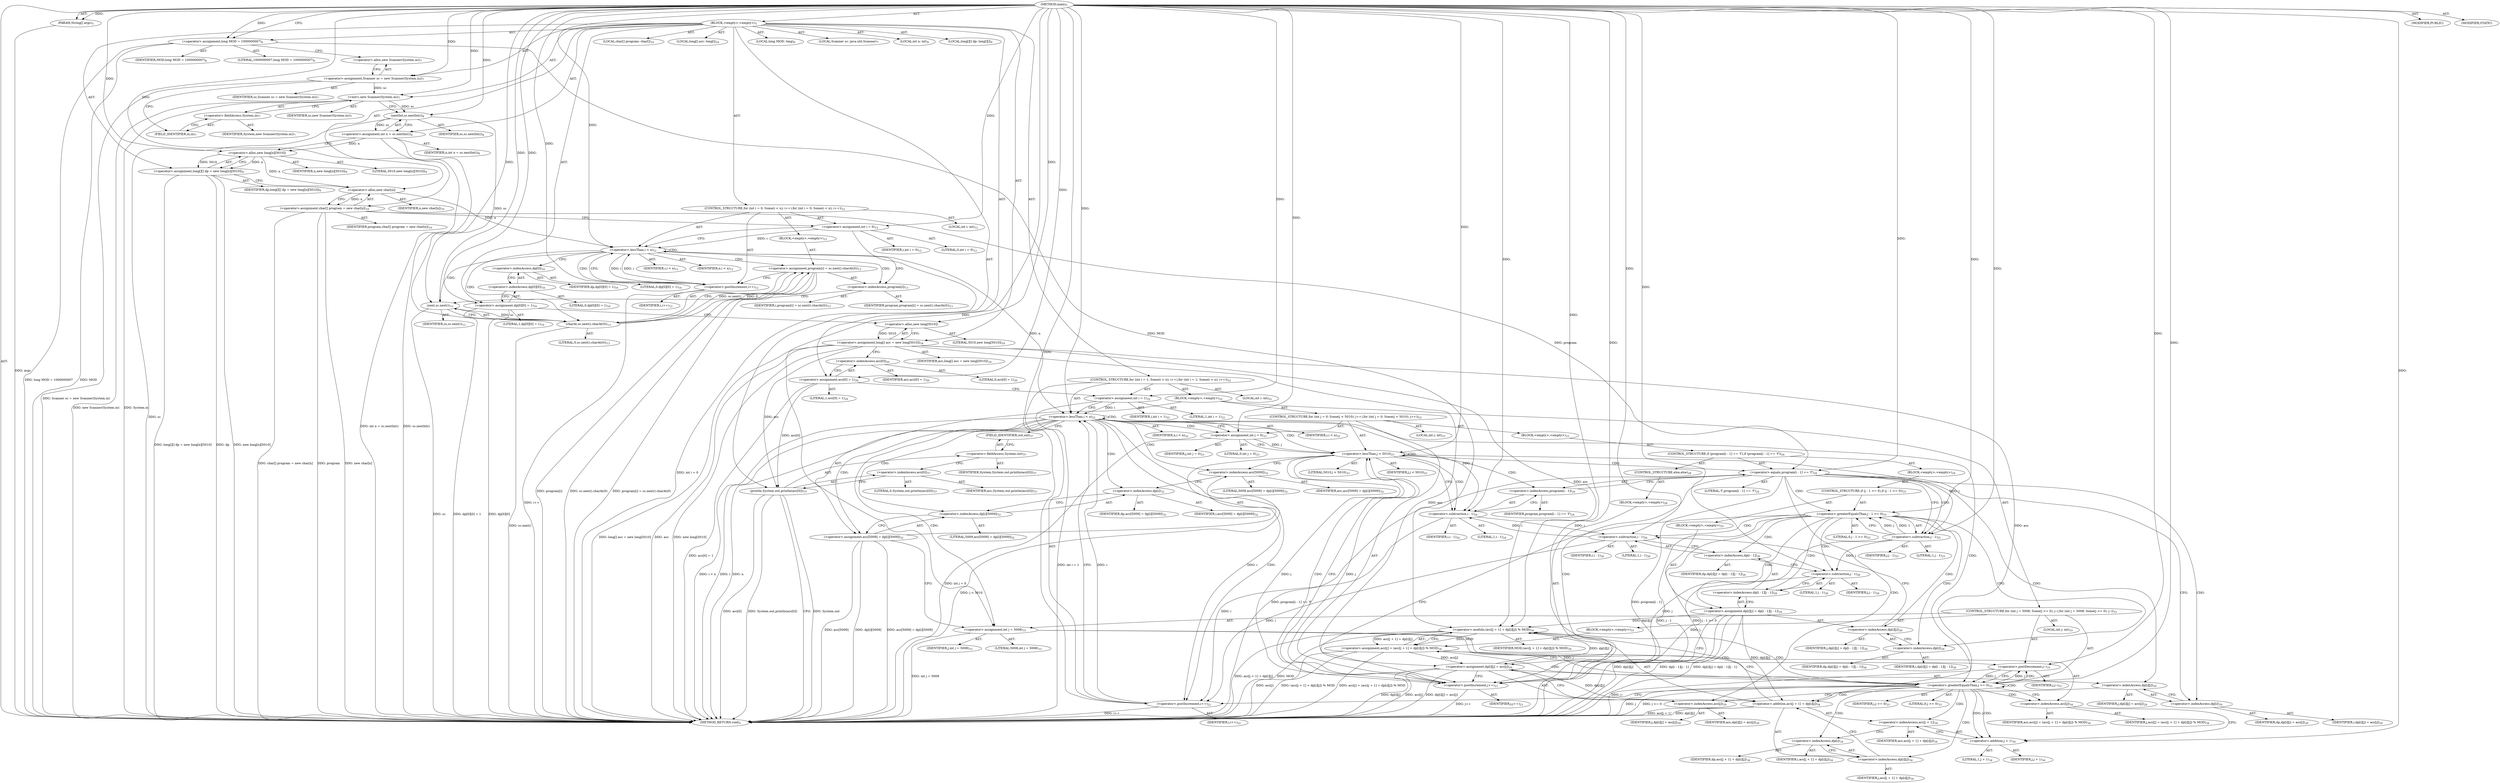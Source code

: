 digraph "main" {  
"19" [label = <(METHOD,main)<SUB>5</SUB>> ]
"20" [label = <(PARAM,String[] args)<SUB>5</SUB>> ]
"21" [label = <(BLOCK,&lt;empty&gt;,&lt;empty&gt;)<SUB>5</SUB>> ]
"22" [label = <(LOCAL,long MOD: long)<SUB>6</SUB>> ]
"23" [label = <(&lt;operator&gt;.assignment,long MOD = 1000000007)<SUB>6</SUB>> ]
"24" [label = <(IDENTIFIER,MOD,long MOD = 1000000007)<SUB>6</SUB>> ]
"25" [label = <(LITERAL,1000000007,long MOD = 1000000007)<SUB>6</SUB>> ]
"4" [label = <(LOCAL,Scanner sc: java.util.Scanner)<SUB>7</SUB>> ]
"26" [label = <(&lt;operator&gt;.assignment,Scanner sc = new Scanner(System.in))<SUB>7</SUB>> ]
"27" [label = <(IDENTIFIER,sc,Scanner sc = new Scanner(System.in))<SUB>7</SUB>> ]
"28" [label = <(&lt;operator&gt;.alloc,new Scanner(System.in))<SUB>7</SUB>> ]
"29" [label = <(&lt;init&gt;,new Scanner(System.in))<SUB>7</SUB>> ]
"3" [label = <(IDENTIFIER,sc,new Scanner(System.in))<SUB>7</SUB>> ]
"30" [label = <(&lt;operator&gt;.fieldAccess,System.in)<SUB>7</SUB>> ]
"31" [label = <(IDENTIFIER,System,new Scanner(System.in))<SUB>7</SUB>> ]
"32" [label = <(FIELD_IDENTIFIER,in,in)<SUB>7</SUB>> ]
"33" [label = <(LOCAL,int n: int)<SUB>8</SUB>> ]
"34" [label = <(&lt;operator&gt;.assignment,int n = sc.nextInt())<SUB>8</SUB>> ]
"35" [label = <(IDENTIFIER,n,int n = sc.nextInt())<SUB>8</SUB>> ]
"36" [label = <(nextInt,sc.nextInt())<SUB>8</SUB>> ]
"37" [label = <(IDENTIFIER,sc,sc.nextInt())<SUB>8</SUB>> ]
"38" [label = <(LOCAL,long[][] dp: long[][])<SUB>9</SUB>> ]
"39" [label = <(&lt;operator&gt;.assignment,long[][] dp = new long[n][5010])<SUB>9</SUB>> ]
"40" [label = <(IDENTIFIER,dp,long[][] dp = new long[n][5010])<SUB>9</SUB>> ]
"41" [label = <(&lt;operator&gt;.alloc,new long[n][5010])> ]
"42" [label = <(IDENTIFIER,n,new long[n][5010])<SUB>9</SUB>> ]
"43" [label = <(LITERAL,5010,new long[n][5010])<SUB>9</SUB>> ]
"44" [label = <(LOCAL,char[] program: char[])<SUB>10</SUB>> ]
"45" [label = <(&lt;operator&gt;.assignment,char[] program = new char[n])<SUB>10</SUB>> ]
"46" [label = <(IDENTIFIER,program,char[] program = new char[n])<SUB>10</SUB>> ]
"47" [label = <(&lt;operator&gt;.alloc,new char[n])> ]
"48" [label = <(IDENTIFIER,n,new char[n])<SUB>10</SUB>> ]
"49" [label = <(CONTROL_STRUCTURE,for (int i = 0; Some(i &lt; n); i++),for (int i = 0; Some(i &lt; n); i++))<SUB>12</SUB>> ]
"50" [label = <(LOCAL,int i: int)<SUB>12</SUB>> ]
"51" [label = <(&lt;operator&gt;.assignment,int i = 0)<SUB>12</SUB>> ]
"52" [label = <(IDENTIFIER,i,int i = 0)<SUB>12</SUB>> ]
"53" [label = <(LITERAL,0,int i = 0)<SUB>12</SUB>> ]
"54" [label = <(&lt;operator&gt;.lessThan,i &lt; n)<SUB>12</SUB>> ]
"55" [label = <(IDENTIFIER,i,i &lt; n)<SUB>12</SUB>> ]
"56" [label = <(IDENTIFIER,n,i &lt; n)<SUB>12</SUB>> ]
"57" [label = <(&lt;operator&gt;.postIncrement,i++)<SUB>12</SUB>> ]
"58" [label = <(IDENTIFIER,i,i++)<SUB>12</SUB>> ]
"59" [label = <(BLOCK,&lt;empty&gt;,&lt;empty&gt;)<SUB>12</SUB>> ]
"60" [label = <(&lt;operator&gt;.assignment,program[i] = sc.next().charAt(0))<SUB>13</SUB>> ]
"61" [label = <(&lt;operator&gt;.indexAccess,program[i])<SUB>13</SUB>> ]
"62" [label = <(IDENTIFIER,program,program[i] = sc.next().charAt(0))<SUB>13</SUB>> ]
"63" [label = <(IDENTIFIER,i,program[i] = sc.next().charAt(0))<SUB>13</SUB>> ]
"64" [label = <(charAt,sc.next().charAt(0))<SUB>13</SUB>> ]
"65" [label = <(next,sc.next())<SUB>13</SUB>> ]
"66" [label = <(IDENTIFIER,sc,sc.next())<SUB>13</SUB>> ]
"67" [label = <(LITERAL,0,sc.next().charAt(0))<SUB>13</SUB>> ]
"68" [label = <(&lt;operator&gt;.assignment,dp[0][0] = 1)<SUB>16</SUB>> ]
"69" [label = <(&lt;operator&gt;.indexAccess,dp[0][0])<SUB>16</SUB>> ]
"70" [label = <(&lt;operator&gt;.indexAccess,dp[0])<SUB>16</SUB>> ]
"71" [label = <(IDENTIFIER,dp,dp[0][0] = 1)<SUB>16</SUB>> ]
"72" [label = <(LITERAL,0,dp[0][0] = 1)<SUB>16</SUB>> ]
"73" [label = <(LITERAL,0,dp[0][0] = 1)<SUB>16</SUB>> ]
"74" [label = <(LITERAL,1,dp[0][0] = 1)<SUB>16</SUB>> ]
"75" [label = <(LOCAL,long[] acc: long[])<SUB>18</SUB>> ]
"76" [label = <(&lt;operator&gt;.assignment,long[] acc = new long[5010])<SUB>18</SUB>> ]
"77" [label = <(IDENTIFIER,acc,long[] acc = new long[5010])<SUB>18</SUB>> ]
"78" [label = <(&lt;operator&gt;.alloc,new long[5010])> ]
"79" [label = <(LITERAL,5010,new long[5010])<SUB>18</SUB>> ]
"80" [label = <(&lt;operator&gt;.assignment,acc[0] = 1)<SUB>20</SUB>> ]
"81" [label = <(&lt;operator&gt;.indexAccess,acc[0])<SUB>20</SUB>> ]
"82" [label = <(IDENTIFIER,acc,acc[0] = 1)<SUB>20</SUB>> ]
"83" [label = <(LITERAL,0,acc[0] = 1)<SUB>20</SUB>> ]
"84" [label = <(LITERAL,1,acc[0] = 1)<SUB>20</SUB>> ]
"85" [label = <(CONTROL_STRUCTURE,for (int i = 1; Some(i &lt; n); i++),for (int i = 1; Some(i &lt; n); i++))<SUB>22</SUB>> ]
"86" [label = <(LOCAL,int i: int)<SUB>22</SUB>> ]
"87" [label = <(&lt;operator&gt;.assignment,int i = 1)<SUB>22</SUB>> ]
"88" [label = <(IDENTIFIER,i,int i = 1)<SUB>22</SUB>> ]
"89" [label = <(LITERAL,1,int i = 1)<SUB>22</SUB>> ]
"90" [label = <(&lt;operator&gt;.lessThan,i &lt; n)<SUB>22</SUB>> ]
"91" [label = <(IDENTIFIER,i,i &lt; n)<SUB>22</SUB>> ]
"92" [label = <(IDENTIFIER,n,i &lt; n)<SUB>22</SUB>> ]
"93" [label = <(&lt;operator&gt;.postIncrement,i++)<SUB>22</SUB>> ]
"94" [label = <(IDENTIFIER,i,i++)<SUB>22</SUB>> ]
"95" [label = <(BLOCK,&lt;empty&gt;,&lt;empty&gt;)<SUB>22</SUB>> ]
"96" [label = <(CONTROL_STRUCTURE,for (int j = 0; Some(j &lt; 5010); j++),for (int j = 0; Some(j &lt; 5010); j++))<SUB>23</SUB>> ]
"97" [label = <(LOCAL,int j: int)<SUB>23</SUB>> ]
"98" [label = <(&lt;operator&gt;.assignment,int j = 0)<SUB>23</SUB>> ]
"99" [label = <(IDENTIFIER,j,int j = 0)<SUB>23</SUB>> ]
"100" [label = <(LITERAL,0,int j = 0)<SUB>23</SUB>> ]
"101" [label = <(&lt;operator&gt;.lessThan,j &lt; 5010)<SUB>23</SUB>> ]
"102" [label = <(IDENTIFIER,j,j &lt; 5010)<SUB>23</SUB>> ]
"103" [label = <(LITERAL,5010,j &lt; 5010)<SUB>23</SUB>> ]
"104" [label = <(&lt;operator&gt;.postIncrement,j++)<SUB>23</SUB>> ]
"105" [label = <(IDENTIFIER,j,j++)<SUB>23</SUB>> ]
"106" [label = <(BLOCK,&lt;empty&gt;,&lt;empty&gt;)<SUB>23</SUB>> ]
"107" [label = <(CONTROL_STRUCTURE,if (program[i - 1] == 'f'),if (program[i - 1] == 'f'))<SUB>24</SUB>> ]
"108" [label = <(&lt;operator&gt;.equals,program[i - 1] == 'f')<SUB>24</SUB>> ]
"109" [label = <(&lt;operator&gt;.indexAccess,program[i - 1])<SUB>24</SUB>> ]
"110" [label = <(IDENTIFIER,program,program[i - 1] == 'f')<SUB>24</SUB>> ]
"111" [label = <(&lt;operator&gt;.subtraction,i - 1)<SUB>24</SUB>> ]
"112" [label = <(IDENTIFIER,i,i - 1)<SUB>24</SUB>> ]
"113" [label = <(LITERAL,1,i - 1)<SUB>24</SUB>> ]
"114" [label = <(LITERAL,'f',program[i - 1] == 'f')<SUB>24</SUB>> ]
"115" [label = <(BLOCK,&lt;empty&gt;,&lt;empty&gt;)<SUB>24</SUB>> ]
"116" [label = <(CONTROL_STRUCTURE,if (j - 1 &gt;= 0),if (j - 1 &gt;= 0))<SUB>25</SUB>> ]
"117" [label = <(&lt;operator&gt;.greaterEqualsThan,j - 1 &gt;= 0)<SUB>25</SUB>> ]
"118" [label = <(&lt;operator&gt;.subtraction,j - 1)<SUB>25</SUB>> ]
"119" [label = <(IDENTIFIER,j,j - 1)<SUB>25</SUB>> ]
"120" [label = <(LITERAL,1,j - 1)<SUB>25</SUB>> ]
"121" [label = <(LITERAL,0,j - 1 &gt;= 0)<SUB>25</SUB>> ]
"122" [label = <(BLOCK,&lt;empty&gt;,&lt;empty&gt;)<SUB>25</SUB>> ]
"123" [label = <(&lt;operator&gt;.assignment,dp[i][j] = dp[i - 1][j - 1])<SUB>26</SUB>> ]
"124" [label = <(&lt;operator&gt;.indexAccess,dp[i][j])<SUB>26</SUB>> ]
"125" [label = <(&lt;operator&gt;.indexAccess,dp[i])<SUB>26</SUB>> ]
"126" [label = <(IDENTIFIER,dp,dp[i][j] = dp[i - 1][j - 1])<SUB>26</SUB>> ]
"127" [label = <(IDENTIFIER,i,dp[i][j] = dp[i - 1][j - 1])<SUB>26</SUB>> ]
"128" [label = <(IDENTIFIER,j,dp[i][j] = dp[i - 1][j - 1])<SUB>26</SUB>> ]
"129" [label = <(&lt;operator&gt;.indexAccess,dp[i - 1][j - 1])<SUB>26</SUB>> ]
"130" [label = <(&lt;operator&gt;.indexAccess,dp[i - 1])<SUB>26</SUB>> ]
"131" [label = <(IDENTIFIER,dp,dp[i][j] = dp[i - 1][j - 1])<SUB>26</SUB>> ]
"132" [label = <(&lt;operator&gt;.subtraction,i - 1)<SUB>26</SUB>> ]
"133" [label = <(IDENTIFIER,i,i - 1)<SUB>26</SUB>> ]
"134" [label = <(LITERAL,1,i - 1)<SUB>26</SUB>> ]
"135" [label = <(&lt;operator&gt;.subtraction,j - 1)<SUB>26</SUB>> ]
"136" [label = <(IDENTIFIER,j,j - 1)<SUB>26</SUB>> ]
"137" [label = <(LITERAL,1,j - 1)<SUB>26</SUB>> ]
"138" [label = <(CONTROL_STRUCTURE,else,else)<SUB>28</SUB>> ]
"139" [label = <(BLOCK,&lt;empty&gt;,&lt;empty&gt;)<SUB>28</SUB>> ]
"140" [label = <(&lt;operator&gt;.assignment,dp[i][j] = acc[j])<SUB>29</SUB>> ]
"141" [label = <(&lt;operator&gt;.indexAccess,dp[i][j])<SUB>29</SUB>> ]
"142" [label = <(&lt;operator&gt;.indexAccess,dp[i])<SUB>29</SUB>> ]
"143" [label = <(IDENTIFIER,dp,dp[i][j] = acc[j])<SUB>29</SUB>> ]
"144" [label = <(IDENTIFIER,i,dp[i][j] = acc[j])<SUB>29</SUB>> ]
"145" [label = <(IDENTIFIER,j,dp[i][j] = acc[j])<SUB>29</SUB>> ]
"146" [label = <(&lt;operator&gt;.indexAccess,acc[j])<SUB>29</SUB>> ]
"147" [label = <(IDENTIFIER,acc,dp[i][j] = acc[j])<SUB>29</SUB>> ]
"148" [label = <(IDENTIFIER,j,dp[i][j] = acc[j])<SUB>29</SUB>> ]
"149" [label = <(&lt;operator&gt;.assignment,acc[5009] = dp[i][5009])<SUB>32</SUB>> ]
"150" [label = <(&lt;operator&gt;.indexAccess,acc[5009])<SUB>32</SUB>> ]
"151" [label = <(IDENTIFIER,acc,acc[5009] = dp[i][5009])<SUB>32</SUB>> ]
"152" [label = <(LITERAL,5009,acc[5009] = dp[i][5009])<SUB>32</SUB>> ]
"153" [label = <(&lt;operator&gt;.indexAccess,dp[i][5009])<SUB>32</SUB>> ]
"154" [label = <(&lt;operator&gt;.indexAccess,dp[i])<SUB>32</SUB>> ]
"155" [label = <(IDENTIFIER,dp,acc[5009] = dp[i][5009])<SUB>32</SUB>> ]
"156" [label = <(IDENTIFIER,i,acc[5009] = dp[i][5009])<SUB>32</SUB>> ]
"157" [label = <(LITERAL,5009,acc[5009] = dp[i][5009])<SUB>32</SUB>> ]
"158" [label = <(CONTROL_STRUCTURE,for (int j = 5008; Some(j &gt;= 0); j--),for (int j = 5008; Some(j &gt;= 0); j--))<SUB>33</SUB>> ]
"159" [label = <(LOCAL,int j: int)<SUB>33</SUB>> ]
"160" [label = <(&lt;operator&gt;.assignment,int j = 5008)<SUB>33</SUB>> ]
"161" [label = <(IDENTIFIER,j,int j = 5008)<SUB>33</SUB>> ]
"162" [label = <(LITERAL,5008,int j = 5008)<SUB>33</SUB>> ]
"163" [label = <(&lt;operator&gt;.greaterEqualsThan,j &gt;= 0)<SUB>33</SUB>> ]
"164" [label = <(IDENTIFIER,j,j &gt;= 0)<SUB>33</SUB>> ]
"165" [label = <(LITERAL,0,j &gt;= 0)<SUB>33</SUB>> ]
"166" [label = <(&lt;operator&gt;.postDecrement,j--)<SUB>33</SUB>> ]
"167" [label = <(IDENTIFIER,j,j--)<SUB>33</SUB>> ]
"168" [label = <(BLOCK,&lt;empty&gt;,&lt;empty&gt;)<SUB>33</SUB>> ]
"169" [label = <(&lt;operator&gt;.assignment,acc[j] = (acc[j + 1] + dp[i][j]) % MOD)<SUB>34</SUB>> ]
"170" [label = <(&lt;operator&gt;.indexAccess,acc[j])<SUB>34</SUB>> ]
"171" [label = <(IDENTIFIER,acc,acc[j] = (acc[j + 1] + dp[i][j]) % MOD)<SUB>34</SUB>> ]
"172" [label = <(IDENTIFIER,j,acc[j] = (acc[j + 1] + dp[i][j]) % MOD)<SUB>34</SUB>> ]
"173" [label = <(&lt;operator&gt;.modulo,(acc[j + 1] + dp[i][j]) % MOD)<SUB>34</SUB>> ]
"174" [label = <(&lt;operator&gt;.addition,acc[j + 1] + dp[i][j])<SUB>34</SUB>> ]
"175" [label = <(&lt;operator&gt;.indexAccess,acc[j + 1])<SUB>34</SUB>> ]
"176" [label = <(IDENTIFIER,acc,acc[j + 1] + dp[i][j])<SUB>34</SUB>> ]
"177" [label = <(&lt;operator&gt;.addition,j + 1)<SUB>34</SUB>> ]
"178" [label = <(IDENTIFIER,j,j + 1)<SUB>34</SUB>> ]
"179" [label = <(LITERAL,1,j + 1)<SUB>34</SUB>> ]
"180" [label = <(&lt;operator&gt;.indexAccess,dp[i][j])<SUB>34</SUB>> ]
"181" [label = <(&lt;operator&gt;.indexAccess,dp[i])<SUB>34</SUB>> ]
"182" [label = <(IDENTIFIER,dp,acc[j + 1] + dp[i][j])<SUB>34</SUB>> ]
"183" [label = <(IDENTIFIER,i,acc[j + 1] + dp[i][j])<SUB>34</SUB>> ]
"184" [label = <(IDENTIFIER,j,acc[j + 1] + dp[i][j])<SUB>34</SUB>> ]
"185" [label = <(IDENTIFIER,MOD,(acc[j + 1] + dp[i][j]) % MOD)<SUB>34</SUB>> ]
"186" [label = <(println,System.out.println(acc[0]))<SUB>37</SUB>> ]
"187" [label = <(&lt;operator&gt;.fieldAccess,System.out)<SUB>37</SUB>> ]
"188" [label = <(IDENTIFIER,System,System.out.println(acc[0]))<SUB>37</SUB>> ]
"189" [label = <(FIELD_IDENTIFIER,out,out)<SUB>37</SUB>> ]
"190" [label = <(&lt;operator&gt;.indexAccess,acc[0])<SUB>37</SUB>> ]
"191" [label = <(IDENTIFIER,acc,System.out.println(acc[0]))<SUB>37</SUB>> ]
"192" [label = <(LITERAL,0,System.out.println(acc[0]))<SUB>37</SUB>> ]
"193" [label = <(MODIFIER,PUBLIC)> ]
"194" [label = <(MODIFIER,STATIC)> ]
"195" [label = <(METHOD_RETURN,void)<SUB>5</SUB>> ]
  "19" -> "20"  [ label = "AST: "] 
  "19" -> "21"  [ label = "AST: "] 
  "19" -> "193"  [ label = "AST: "] 
  "19" -> "194"  [ label = "AST: "] 
  "19" -> "195"  [ label = "AST: "] 
  "21" -> "22"  [ label = "AST: "] 
  "21" -> "23"  [ label = "AST: "] 
  "21" -> "4"  [ label = "AST: "] 
  "21" -> "26"  [ label = "AST: "] 
  "21" -> "29"  [ label = "AST: "] 
  "21" -> "33"  [ label = "AST: "] 
  "21" -> "34"  [ label = "AST: "] 
  "21" -> "38"  [ label = "AST: "] 
  "21" -> "39"  [ label = "AST: "] 
  "21" -> "44"  [ label = "AST: "] 
  "21" -> "45"  [ label = "AST: "] 
  "21" -> "49"  [ label = "AST: "] 
  "21" -> "68"  [ label = "AST: "] 
  "21" -> "75"  [ label = "AST: "] 
  "21" -> "76"  [ label = "AST: "] 
  "21" -> "80"  [ label = "AST: "] 
  "21" -> "85"  [ label = "AST: "] 
  "21" -> "186"  [ label = "AST: "] 
  "23" -> "24"  [ label = "AST: "] 
  "23" -> "25"  [ label = "AST: "] 
  "26" -> "27"  [ label = "AST: "] 
  "26" -> "28"  [ label = "AST: "] 
  "29" -> "3"  [ label = "AST: "] 
  "29" -> "30"  [ label = "AST: "] 
  "30" -> "31"  [ label = "AST: "] 
  "30" -> "32"  [ label = "AST: "] 
  "34" -> "35"  [ label = "AST: "] 
  "34" -> "36"  [ label = "AST: "] 
  "36" -> "37"  [ label = "AST: "] 
  "39" -> "40"  [ label = "AST: "] 
  "39" -> "41"  [ label = "AST: "] 
  "41" -> "42"  [ label = "AST: "] 
  "41" -> "43"  [ label = "AST: "] 
  "45" -> "46"  [ label = "AST: "] 
  "45" -> "47"  [ label = "AST: "] 
  "47" -> "48"  [ label = "AST: "] 
  "49" -> "50"  [ label = "AST: "] 
  "49" -> "51"  [ label = "AST: "] 
  "49" -> "54"  [ label = "AST: "] 
  "49" -> "57"  [ label = "AST: "] 
  "49" -> "59"  [ label = "AST: "] 
  "51" -> "52"  [ label = "AST: "] 
  "51" -> "53"  [ label = "AST: "] 
  "54" -> "55"  [ label = "AST: "] 
  "54" -> "56"  [ label = "AST: "] 
  "57" -> "58"  [ label = "AST: "] 
  "59" -> "60"  [ label = "AST: "] 
  "60" -> "61"  [ label = "AST: "] 
  "60" -> "64"  [ label = "AST: "] 
  "61" -> "62"  [ label = "AST: "] 
  "61" -> "63"  [ label = "AST: "] 
  "64" -> "65"  [ label = "AST: "] 
  "64" -> "67"  [ label = "AST: "] 
  "65" -> "66"  [ label = "AST: "] 
  "68" -> "69"  [ label = "AST: "] 
  "68" -> "74"  [ label = "AST: "] 
  "69" -> "70"  [ label = "AST: "] 
  "69" -> "73"  [ label = "AST: "] 
  "70" -> "71"  [ label = "AST: "] 
  "70" -> "72"  [ label = "AST: "] 
  "76" -> "77"  [ label = "AST: "] 
  "76" -> "78"  [ label = "AST: "] 
  "78" -> "79"  [ label = "AST: "] 
  "80" -> "81"  [ label = "AST: "] 
  "80" -> "84"  [ label = "AST: "] 
  "81" -> "82"  [ label = "AST: "] 
  "81" -> "83"  [ label = "AST: "] 
  "85" -> "86"  [ label = "AST: "] 
  "85" -> "87"  [ label = "AST: "] 
  "85" -> "90"  [ label = "AST: "] 
  "85" -> "93"  [ label = "AST: "] 
  "85" -> "95"  [ label = "AST: "] 
  "87" -> "88"  [ label = "AST: "] 
  "87" -> "89"  [ label = "AST: "] 
  "90" -> "91"  [ label = "AST: "] 
  "90" -> "92"  [ label = "AST: "] 
  "93" -> "94"  [ label = "AST: "] 
  "95" -> "96"  [ label = "AST: "] 
  "95" -> "149"  [ label = "AST: "] 
  "95" -> "158"  [ label = "AST: "] 
  "96" -> "97"  [ label = "AST: "] 
  "96" -> "98"  [ label = "AST: "] 
  "96" -> "101"  [ label = "AST: "] 
  "96" -> "104"  [ label = "AST: "] 
  "96" -> "106"  [ label = "AST: "] 
  "98" -> "99"  [ label = "AST: "] 
  "98" -> "100"  [ label = "AST: "] 
  "101" -> "102"  [ label = "AST: "] 
  "101" -> "103"  [ label = "AST: "] 
  "104" -> "105"  [ label = "AST: "] 
  "106" -> "107"  [ label = "AST: "] 
  "107" -> "108"  [ label = "AST: "] 
  "107" -> "115"  [ label = "AST: "] 
  "107" -> "138"  [ label = "AST: "] 
  "108" -> "109"  [ label = "AST: "] 
  "108" -> "114"  [ label = "AST: "] 
  "109" -> "110"  [ label = "AST: "] 
  "109" -> "111"  [ label = "AST: "] 
  "111" -> "112"  [ label = "AST: "] 
  "111" -> "113"  [ label = "AST: "] 
  "115" -> "116"  [ label = "AST: "] 
  "116" -> "117"  [ label = "AST: "] 
  "116" -> "122"  [ label = "AST: "] 
  "117" -> "118"  [ label = "AST: "] 
  "117" -> "121"  [ label = "AST: "] 
  "118" -> "119"  [ label = "AST: "] 
  "118" -> "120"  [ label = "AST: "] 
  "122" -> "123"  [ label = "AST: "] 
  "123" -> "124"  [ label = "AST: "] 
  "123" -> "129"  [ label = "AST: "] 
  "124" -> "125"  [ label = "AST: "] 
  "124" -> "128"  [ label = "AST: "] 
  "125" -> "126"  [ label = "AST: "] 
  "125" -> "127"  [ label = "AST: "] 
  "129" -> "130"  [ label = "AST: "] 
  "129" -> "135"  [ label = "AST: "] 
  "130" -> "131"  [ label = "AST: "] 
  "130" -> "132"  [ label = "AST: "] 
  "132" -> "133"  [ label = "AST: "] 
  "132" -> "134"  [ label = "AST: "] 
  "135" -> "136"  [ label = "AST: "] 
  "135" -> "137"  [ label = "AST: "] 
  "138" -> "139"  [ label = "AST: "] 
  "139" -> "140"  [ label = "AST: "] 
  "140" -> "141"  [ label = "AST: "] 
  "140" -> "146"  [ label = "AST: "] 
  "141" -> "142"  [ label = "AST: "] 
  "141" -> "145"  [ label = "AST: "] 
  "142" -> "143"  [ label = "AST: "] 
  "142" -> "144"  [ label = "AST: "] 
  "146" -> "147"  [ label = "AST: "] 
  "146" -> "148"  [ label = "AST: "] 
  "149" -> "150"  [ label = "AST: "] 
  "149" -> "153"  [ label = "AST: "] 
  "150" -> "151"  [ label = "AST: "] 
  "150" -> "152"  [ label = "AST: "] 
  "153" -> "154"  [ label = "AST: "] 
  "153" -> "157"  [ label = "AST: "] 
  "154" -> "155"  [ label = "AST: "] 
  "154" -> "156"  [ label = "AST: "] 
  "158" -> "159"  [ label = "AST: "] 
  "158" -> "160"  [ label = "AST: "] 
  "158" -> "163"  [ label = "AST: "] 
  "158" -> "166"  [ label = "AST: "] 
  "158" -> "168"  [ label = "AST: "] 
  "160" -> "161"  [ label = "AST: "] 
  "160" -> "162"  [ label = "AST: "] 
  "163" -> "164"  [ label = "AST: "] 
  "163" -> "165"  [ label = "AST: "] 
  "166" -> "167"  [ label = "AST: "] 
  "168" -> "169"  [ label = "AST: "] 
  "169" -> "170"  [ label = "AST: "] 
  "169" -> "173"  [ label = "AST: "] 
  "170" -> "171"  [ label = "AST: "] 
  "170" -> "172"  [ label = "AST: "] 
  "173" -> "174"  [ label = "AST: "] 
  "173" -> "185"  [ label = "AST: "] 
  "174" -> "175"  [ label = "AST: "] 
  "174" -> "180"  [ label = "AST: "] 
  "175" -> "176"  [ label = "AST: "] 
  "175" -> "177"  [ label = "AST: "] 
  "177" -> "178"  [ label = "AST: "] 
  "177" -> "179"  [ label = "AST: "] 
  "180" -> "181"  [ label = "AST: "] 
  "180" -> "184"  [ label = "AST: "] 
  "181" -> "182"  [ label = "AST: "] 
  "181" -> "183"  [ label = "AST: "] 
  "186" -> "187"  [ label = "AST: "] 
  "186" -> "190"  [ label = "AST: "] 
  "187" -> "188"  [ label = "AST: "] 
  "187" -> "189"  [ label = "AST: "] 
  "190" -> "191"  [ label = "AST: "] 
  "190" -> "192"  [ label = "AST: "] 
  "23" -> "28"  [ label = "CFG: "] 
  "26" -> "32"  [ label = "CFG: "] 
  "29" -> "36"  [ label = "CFG: "] 
  "34" -> "41"  [ label = "CFG: "] 
  "39" -> "47"  [ label = "CFG: "] 
  "45" -> "51"  [ label = "CFG: "] 
  "68" -> "78"  [ label = "CFG: "] 
  "76" -> "81"  [ label = "CFG: "] 
  "80" -> "87"  [ label = "CFG: "] 
  "186" -> "195"  [ label = "CFG: "] 
  "28" -> "26"  [ label = "CFG: "] 
  "30" -> "29"  [ label = "CFG: "] 
  "36" -> "34"  [ label = "CFG: "] 
  "41" -> "39"  [ label = "CFG: "] 
  "47" -> "45"  [ label = "CFG: "] 
  "51" -> "54"  [ label = "CFG: "] 
  "54" -> "61"  [ label = "CFG: "] 
  "54" -> "70"  [ label = "CFG: "] 
  "57" -> "54"  [ label = "CFG: "] 
  "69" -> "68"  [ label = "CFG: "] 
  "78" -> "76"  [ label = "CFG: "] 
  "81" -> "80"  [ label = "CFG: "] 
  "87" -> "90"  [ label = "CFG: "] 
  "90" -> "98"  [ label = "CFG: "] 
  "90" -> "189"  [ label = "CFG: "] 
  "93" -> "90"  [ label = "CFG: "] 
  "187" -> "190"  [ label = "CFG: "] 
  "190" -> "186"  [ label = "CFG: "] 
  "32" -> "30"  [ label = "CFG: "] 
  "60" -> "57"  [ label = "CFG: "] 
  "70" -> "69"  [ label = "CFG: "] 
  "149" -> "160"  [ label = "CFG: "] 
  "189" -> "187"  [ label = "CFG: "] 
  "61" -> "65"  [ label = "CFG: "] 
  "64" -> "60"  [ label = "CFG: "] 
  "98" -> "101"  [ label = "CFG: "] 
  "101" -> "111"  [ label = "CFG: "] 
  "101" -> "150"  [ label = "CFG: "] 
  "104" -> "101"  [ label = "CFG: "] 
  "150" -> "154"  [ label = "CFG: "] 
  "153" -> "149"  [ label = "CFG: "] 
  "160" -> "163"  [ label = "CFG: "] 
  "163" -> "170"  [ label = "CFG: "] 
  "163" -> "93"  [ label = "CFG: "] 
  "166" -> "163"  [ label = "CFG: "] 
  "65" -> "64"  [ label = "CFG: "] 
  "154" -> "153"  [ label = "CFG: "] 
  "169" -> "166"  [ label = "CFG: "] 
  "108" -> "118"  [ label = "CFG: "] 
  "108" -> "142"  [ label = "CFG: "] 
  "170" -> "177"  [ label = "CFG: "] 
  "173" -> "169"  [ label = "CFG: "] 
  "109" -> "108"  [ label = "CFG: "] 
  "174" -> "173"  [ label = "CFG: "] 
  "111" -> "109"  [ label = "CFG: "] 
  "117" -> "125"  [ label = "CFG: "] 
  "117" -> "104"  [ label = "CFG: "] 
  "140" -> "104"  [ label = "CFG: "] 
  "175" -> "181"  [ label = "CFG: "] 
  "180" -> "174"  [ label = "CFG: "] 
  "118" -> "117"  [ label = "CFG: "] 
  "123" -> "104"  [ label = "CFG: "] 
  "141" -> "146"  [ label = "CFG: "] 
  "146" -> "140"  [ label = "CFG: "] 
  "177" -> "175"  [ label = "CFG: "] 
  "181" -> "180"  [ label = "CFG: "] 
  "124" -> "132"  [ label = "CFG: "] 
  "129" -> "123"  [ label = "CFG: "] 
  "142" -> "141"  [ label = "CFG: "] 
  "125" -> "124"  [ label = "CFG: "] 
  "130" -> "135"  [ label = "CFG: "] 
  "135" -> "129"  [ label = "CFG: "] 
  "132" -> "130"  [ label = "CFG: "] 
  "19" -> "23"  [ label = "CFG: "] 
  "20" -> "195"  [ label = "DDG: args"] 
  "23" -> "195"  [ label = "DDG: MOD"] 
  "23" -> "195"  [ label = "DDG: long MOD = 1000000007"] 
  "26" -> "195"  [ label = "DDG: Scanner sc = new Scanner(System.in)"] 
  "29" -> "195"  [ label = "DDG: System.in"] 
  "29" -> "195"  [ label = "DDG: new Scanner(System.in)"] 
  "36" -> "195"  [ label = "DDG: sc"] 
  "34" -> "195"  [ label = "DDG: sc.nextInt()"] 
  "34" -> "195"  [ label = "DDG: int n = sc.nextInt()"] 
  "39" -> "195"  [ label = "DDG: dp"] 
  "39" -> "195"  [ label = "DDG: new long[n][5010]"] 
  "39" -> "195"  [ label = "DDG: long[][] dp = new long[n][5010]"] 
  "45" -> "195"  [ label = "DDG: program"] 
  "45" -> "195"  [ label = "DDG: new char[n]"] 
  "45" -> "195"  [ label = "DDG: char[] program = new char[n]"] 
  "51" -> "195"  [ label = "DDG: int i = 0"] 
  "68" -> "195"  [ label = "DDG: dp[0][0]"] 
  "68" -> "195"  [ label = "DDG: dp[0][0] = 1"] 
  "76" -> "195"  [ label = "DDG: acc"] 
  "76" -> "195"  [ label = "DDG: new long[5010]"] 
  "76" -> "195"  [ label = "DDG: long[] acc = new long[5010]"] 
  "80" -> "195"  [ label = "DDG: acc[0] = 1"] 
  "87" -> "195"  [ label = "DDG: int i = 1"] 
  "90" -> "195"  [ label = "DDG: i"] 
  "90" -> "195"  [ label = "DDG: n"] 
  "90" -> "195"  [ label = "DDG: i &lt; n"] 
  "186" -> "195"  [ label = "DDG: System.out"] 
  "186" -> "195"  [ label = "DDG: acc[0]"] 
  "186" -> "195"  [ label = "DDG: System.out.println(acc[0])"] 
  "98" -> "195"  [ label = "DDG: int j = 0"] 
  "101" -> "195"  [ label = "DDG: j &lt; 5010"] 
  "149" -> "195"  [ label = "DDG: acc[5009]"] 
  "149" -> "195"  [ label = "DDG: dp[i][5009]"] 
  "149" -> "195"  [ label = "DDG: acc[5009] = dp[i][5009]"] 
  "160" -> "195"  [ label = "DDG: int j = 5008"] 
  "163" -> "195"  [ label = "DDG: j"] 
  "163" -> "195"  [ label = "DDG: j &gt;= 0"] 
  "93" -> "195"  [ label = "DDG: i++"] 
  "169" -> "195"  [ label = "DDG: acc[j]"] 
  "174" -> "195"  [ label = "DDG: acc[j + 1]"] 
  "174" -> "195"  [ label = "DDG: dp[i][j]"] 
  "173" -> "195"  [ label = "DDG: acc[j + 1] + dp[i][j]"] 
  "173" -> "195"  [ label = "DDG: MOD"] 
  "169" -> "195"  [ label = "DDG: (acc[j + 1] + dp[i][j]) % MOD"] 
  "169" -> "195"  [ label = "DDG: acc[j] = (acc[j + 1] + dp[i][j]) % MOD"] 
  "166" -> "195"  [ label = "DDG: j--"] 
  "108" -> "195"  [ label = "DDG: program[i - 1]"] 
  "108" -> "195"  [ label = "DDG: program[i - 1] == 'f'"] 
  "140" -> "195"  [ label = "DDG: dp[i][j]"] 
  "140" -> "195"  [ label = "DDG: acc[j]"] 
  "140" -> "195"  [ label = "DDG: dp[i][j] = acc[j]"] 
  "117" -> "195"  [ label = "DDG: j - 1"] 
  "117" -> "195"  [ label = "DDG: j - 1 &gt;= 0"] 
  "123" -> "195"  [ label = "DDG: dp[i][j]"] 
  "123" -> "195"  [ label = "DDG: dp[i - 1][j - 1]"] 
  "123" -> "195"  [ label = "DDG: dp[i][j] = dp[i - 1][j - 1]"] 
  "104" -> "195"  [ label = "DDG: j++"] 
  "60" -> "195"  [ label = "DDG: program[i]"] 
  "65" -> "195"  [ label = "DDG: sc"] 
  "64" -> "195"  [ label = "DDG: sc.next()"] 
  "60" -> "195"  [ label = "DDG: sc.next().charAt(0)"] 
  "60" -> "195"  [ label = "DDG: program[i] = sc.next().charAt(0)"] 
  "57" -> "195"  [ label = "DDG: i++"] 
  "19" -> "20"  [ label = "DDG: "] 
  "19" -> "23"  [ label = "DDG: "] 
  "19" -> "26"  [ label = "DDG: "] 
  "36" -> "34"  [ label = "DDG: sc"] 
  "41" -> "39"  [ label = "DDG: n"] 
  "41" -> "39"  [ label = "DDG: 5010"] 
  "47" -> "45"  [ label = "DDG: n"] 
  "19" -> "68"  [ label = "DDG: "] 
  "78" -> "76"  [ label = "DDG: 5010"] 
  "19" -> "80"  [ label = "DDG: "] 
  "26" -> "29"  [ label = "DDG: sc"] 
  "19" -> "29"  [ label = "DDG: "] 
  "19" -> "51"  [ label = "DDG: "] 
  "19" -> "87"  [ label = "DDG: "] 
  "76" -> "186"  [ label = "DDG: acc"] 
  "80" -> "186"  [ label = "DDG: acc[0]"] 
  "29" -> "36"  [ label = "DDG: sc"] 
  "19" -> "36"  [ label = "DDG: "] 
  "34" -> "41"  [ label = "DDG: n"] 
  "19" -> "41"  [ label = "DDG: "] 
  "41" -> "47"  [ label = "DDG: n"] 
  "19" -> "47"  [ label = "DDG: "] 
  "51" -> "54"  [ label = "DDG: i"] 
  "57" -> "54"  [ label = "DDG: i"] 
  "19" -> "54"  [ label = "DDG: "] 
  "47" -> "54"  [ label = "DDG: n"] 
  "54" -> "57"  [ label = "DDG: i"] 
  "19" -> "57"  [ label = "DDG: "] 
  "64" -> "60"  [ label = "DDG: sc.next()"] 
  "64" -> "60"  [ label = "DDG: 0"] 
  "19" -> "78"  [ label = "DDG: "] 
  "87" -> "90"  [ label = "DDG: i"] 
  "93" -> "90"  [ label = "DDG: i"] 
  "19" -> "90"  [ label = "DDG: "] 
  "54" -> "90"  [ label = "DDG: n"] 
  "90" -> "93"  [ label = "DDG: i"] 
  "111" -> "93"  [ label = "DDG: i"] 
  "132" -> "93"  [ label = "DDG: i"] 
  "19" -> "93"  [ label = "DDG: "] 
  "19" -> "98"  [ label = "DDG: "] 
  "19" -> "160"  [ label = "DDG: "] 
  "65" -> "64"  [ label = "DDG: sc"] 
  "19" -> "64"  [ label = "DDG: "] 
  "98" -> "101"  [ label = "DDG: j"] 
  "104" -> "101"  [ label = "DDG: j"] 
  "19" -> "101"  [ label = "DDG: "] 
  "101" -> "104"  [ label = "DDG: j"] 
  "118" -> "104"  [ label = "DDG: j"] 
  "135" -> "104"  [ label = "DDG: j"] 
  "19" -> "104"  [ label = "DDG: "] 
  "160" -> "163"  [ label = "DDG: j"] 
  "166" -> "163"  [ label = "DDG: j"] 
  "19" -> "163"  [ label = "DDG: "] 
  "19" -> "166"  [ label = "DDG: "] 
  "163" -> "166"  [ label = "DDG: j"] 
  "173" -> "169"  [ label = "DDG: acc[j + 1] + dp[i][j]"] 
  "173" -> "169"  [ label = "DDG: MOD"] 
  "36" -> "65"  [ label = "DDG: sc"] 
  "19" -> "65"  [ label = "DDG: "] 
  "45" -> "108"  [ label = "DDG: program"] 
  "19" -> "108"  [ label = "DDG: "] 
  "76" -> "173"  [ label = "DDG: acc"] 
  "140" -> "173"  [ label = "DDG: dp[i][j]"] 
  "123" -> "173"  [ label = "DDG: dp[i][j]"] 
  "23" -> "173"  [ label = "DDG: MOD"] 
  "19" -> "173"  [ label = "DDG: "] 
  "76" -> "140"  [ label = "DDG: acc"] 
  "169" -> "140"  [ label = "DDG: acc[j]"] 
  "76" -> "174"  [ label = "DDG: acc"] 
  "140" -> "174"  [ label = "DDG: dp[i][j]"] 
  "123" -> "174"  [ label = "DDG: dp[i][j]"] 
  "90" -> "111"  [ label = "DDG: i"] 
  "132" -> "111"  [ label = "DDG: i"] 
  "19" -> "111"  [ label = "DDG: "] 
  "118" -> "117"  [ label = "DDG: j"] 
  "118" -> "117"  [ label = "DDG: 1"] 
  "19" -> "117"  [ label = "DDG: "] 
  "101" -> "118"  [ label = "DDG: j"] 
  "19" -> "118"  [ label = "DDG: "] 
  "163" -> "177"  [ label = "DDG: j"] 
  "19" -> "177"  [ label = "DDG: "] 
  "118" -> "135"  [ label = "DDG: j"] 
  "19" -> "135"  [ label = "DDG: "] 
  "111" -> "132"  [ label = "DDG: i"] 
  "19" -> "132"  [ label = "DDG: "] 
  "54" -> "60"  [ label = "CDG: "] 
  "54" -> "64"  [ label = "CDG: "] 
  "54" -> "57"  [ label = "CDG: "] 
  "54" -> "54"  [ label = "CDG: "] 
  "54" -> "61"  [ label = "CDG: "] 
  "54" -> "65"  [ label = "CDG: "] 
  "90" -> "98"  [ label = "CDG: "] 
  "90" -> "154"  [ label = "CDG: "] 
  "90" -> "163"  [ label = "CDG: "] 
  "90" -> "149"  [ label = "CDG: "] 
  "90" -> "150"  [ label = "CDG: "] 
  "90" -> "153"  [ label = "CDG: "] 
  "90" -> "93"  [ label = "CDG: "] 
  "90" -> "101"  [ label = "CDG: "] 
  "90" -> "90"  [ label = "CDG: "] 
  "90" -> "160"  [ label = "CDG: "] 
  "101" -> "104"  [ label = "CDG: "] 
  "101" -> "101"  [ label = "CDG: "] 
  "101" -> "108"  [ label = "CDG: "] 
  "101" -> "111"  [ label = "CDG: "] 
  "101" -> "109"  [ label = "CDG: "] 
  "163" -> "169"  [ label = "CDG: "] 
  "163" -> "163"  [ label = "CDG: "] 
  "163" -> "170"  [ label = "CDG: "] 
  "163" -> "181"  [ label = "CDG: "] 
  "163" -> "173"  [ label = "CDG: "] 
  "163" -> "174"  [ label = "CDG: "] 
  "163" -> "180"  [ label = "CDG: "] 
  "163" -> "166"  [ label = "CDG: "] 
  "163" -> "177"  [ label = "CDG: "] 
  "163" -> "175"  [ label = "CDG: "] 
  "108" -> "146"  [ label = "CDG: "] 
  "108" -> "118"  [ label = "CDG: "] 
  "108" -> "141"  [ label = "CDG: "] 
  "108" -> "142"  [ label = "CDG: "] 
  "108" -> "140"  [ label = "CDG: "] 
  "108" -> "117"  [ label = "CDG: "] 
  "117" -> "132"  [ label = "CDG: "] 
  "117" -> "129"  [ label = "CDG: "] 
  "117" -> "130"  [ label = "CDG: "] 
  "117" -> "123"  [ label = "CDG: "] 
  "117" -> "135"  [ label = "CDG: "] 
  "117" -> "124"  [ label = "CDG: "] 
  "117" -> "125"  [ label = "CDG: "] 
}
